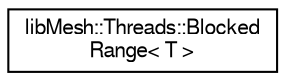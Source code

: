 digraph "Graphical Class Hierarchy"
{
  edge [fontname="FreeSans",fontsize="10",labelfontname="FreeSans",labelfontsize="10"];
  node [fontname="FreeSans",fontsize="10",shape=record];
  rankdir="LR";
  Node1 [label="libMesh::Threads::Blocked\lRange\< T \>",height=0.2,width=0.4,color="black", fillcolor="white", style="filled",URL="$classlibMesh_1_1Threads_1_1BlockedRange.html"];
}
